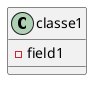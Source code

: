 {
  "sha1": "que822k0d66daqufue6e44w39g5ymev",
  "insertion": {
    "when": "2024-06-04T17:28:42.913Z",
    "user": "plantuml@gmail.com"
  }
}
@startuml
class classe1
classe1 : -field1


@enduml
